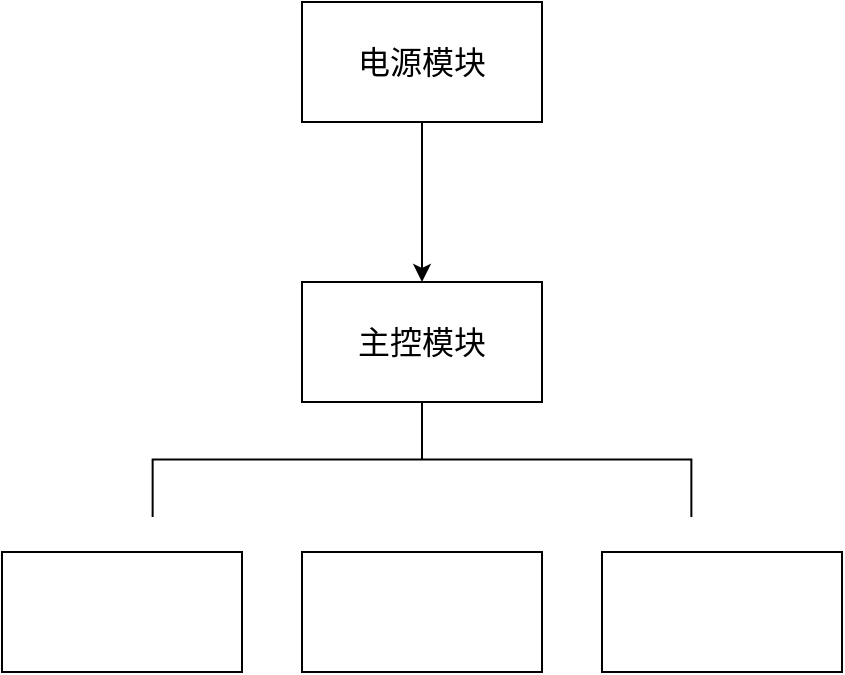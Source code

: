 <mxfile version="14.9.8" type="github">
  <diagram id="BqmijlwSYzgdbRCE5Ut3" name="Page-1">
    <mxGraphModel dx="277" dy="171" grid="1" gridSize="10" guides="1" tooltips="1" connect="1" arrows="1" fold="1" page="1" pageScale="1" pageWidth="1654" pageHeight="1169" math="0" shadow="0">
      <root>
        <mxCell id="0" />
        <mxCell id="1" parent="0" />
        <mxCell id="ut-0j-8NUJJQiy_k8EIM-7" value="" style="edgeStyle=orthogonalEdgeStyle;rounded=0;orthogonalLoop=1;jettySize=auto;html=1;" edge="1" parent="1" source="ut-0j-8NUJJQiy_k8EIM-1" target="ut-0j-8NUJJQiy_k8EIM-6">
          <mxGeometry relative="1" as="geometry" />
        </mxCell>
        <mxCell id="ut-0j-8NUJJQiy_k8EIM-1" value="&lt;font style=&quot;font-size: 16px&quot;&gt;电源模块&lt;/font&gt;" style="rounded=0;whiteSpace=wrap;html=1;" vertex="1" parent="1">
          <mxGeometry x="460" y="280" width="120" height="60" as="geometry" />
        </mxCell>
        <mxCell id="ut-0j-8NUJJQiy_k8EIM-6" value="&lt;font style=&quot;font-size: 16px&quot;&gt;主控模块&lt;/font&gt;" style="rounded=0;whiteSpace=wrap;html=1;" vertex="1" parent="1">
          <mxGeometry x="460" y="420" width="120" height="60" as="geometry" />
        </mxCell>
        <mxCell id="ut-0j-8NUJJQiy_k8EIM-9" value="" style="strokeWidth=1;html=1;shape=mxgraph.flowchart.annotation_2;align=left;labelPosition=right;pointerEvents=1;rotation=90;" vertex="1" parent="1">
          <mxGeometry x="491.25" y="374.06" width="57.5" height="269.37" as="geometry" />
        </mxCell>
        <mxCell id="ut-0j-8NUJJQiy_k8EIM-15" value="" style="rounded=0;whiteSpace=wrap;html=1;strokeWidth=1;" vertex="1" parent="1">
          <mxGeometry x="460" y="555" width="120" height="60" as="geometry" />
        </mxCell>
        <mxCell id="ut-0j-8NUJJQiy_k8EIM-16" value="" style="rounded=0;whiteSpace=wrap;html=1;strokeWidth=1;" vertex="1" parent="1">
          <mxGeometry x="610" y="555" width="120" height="60" as="geometry" />
        </mxCell>
        <mxCell id="ut-0j-8NUJJQiy_k8EIM-17" value="" style="rounded=0;whiteSpace=wrap;html=1;strokeWidth=1;" vertex="1" parent="1">
          <mxGeometry x="310" y="555" width="120" height="60" as="geometry" />
        </mxCell>
      </root>
    </mxGraphModel>
  </diagram>
</mxfile>
